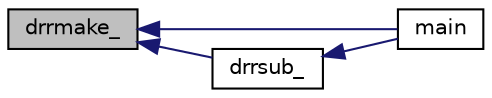 digraph "drrmake_"
{
  edge [fontname="Helvetica",fontsize="10",labelfontname="Helvetica",labelfontsize="10"];
  node [fontname="Helvetica",fontsize="10",shape=record];
  rankdir="LR";
  Node1 [label="drrmake_",height=0.2,width=0.4,color="black", fillcolor="grey75", style="filled", fontcolor="black"];
  Node1 -> Node2 [dir="back",color="midnightblue",fontsize="10",style="solid",fontname="Helvetica"];
  Node2 [label="main",height=0.2,width=0.4,color="black", fillcolor="white", style="filled",URL="$d9/d0e/event_reader_8cpp.html#a0ddf1224851353fc92bfbff6f499fa97"];
  Node1 -> Node3 [dir="back",color="midnightblue",fontsize="10",style="solid",fontname="Helvetica"];
  Node3 [label="drrsub_",height=0.2,width=0.4,color="black", fillcolor="white", style="filled",URL="$d1/dd5/utkscanor_8cpp.html#a09d29445a46de775722e95fcbe9eb20b",tooltip="Defines the main interface with the SCANOR library, the program essentially starts here..."];
  Node3 -> Node2 [dir="back",color="midnightblue",fontsize="10",style="solid",fontname="Helvetica"];
}
